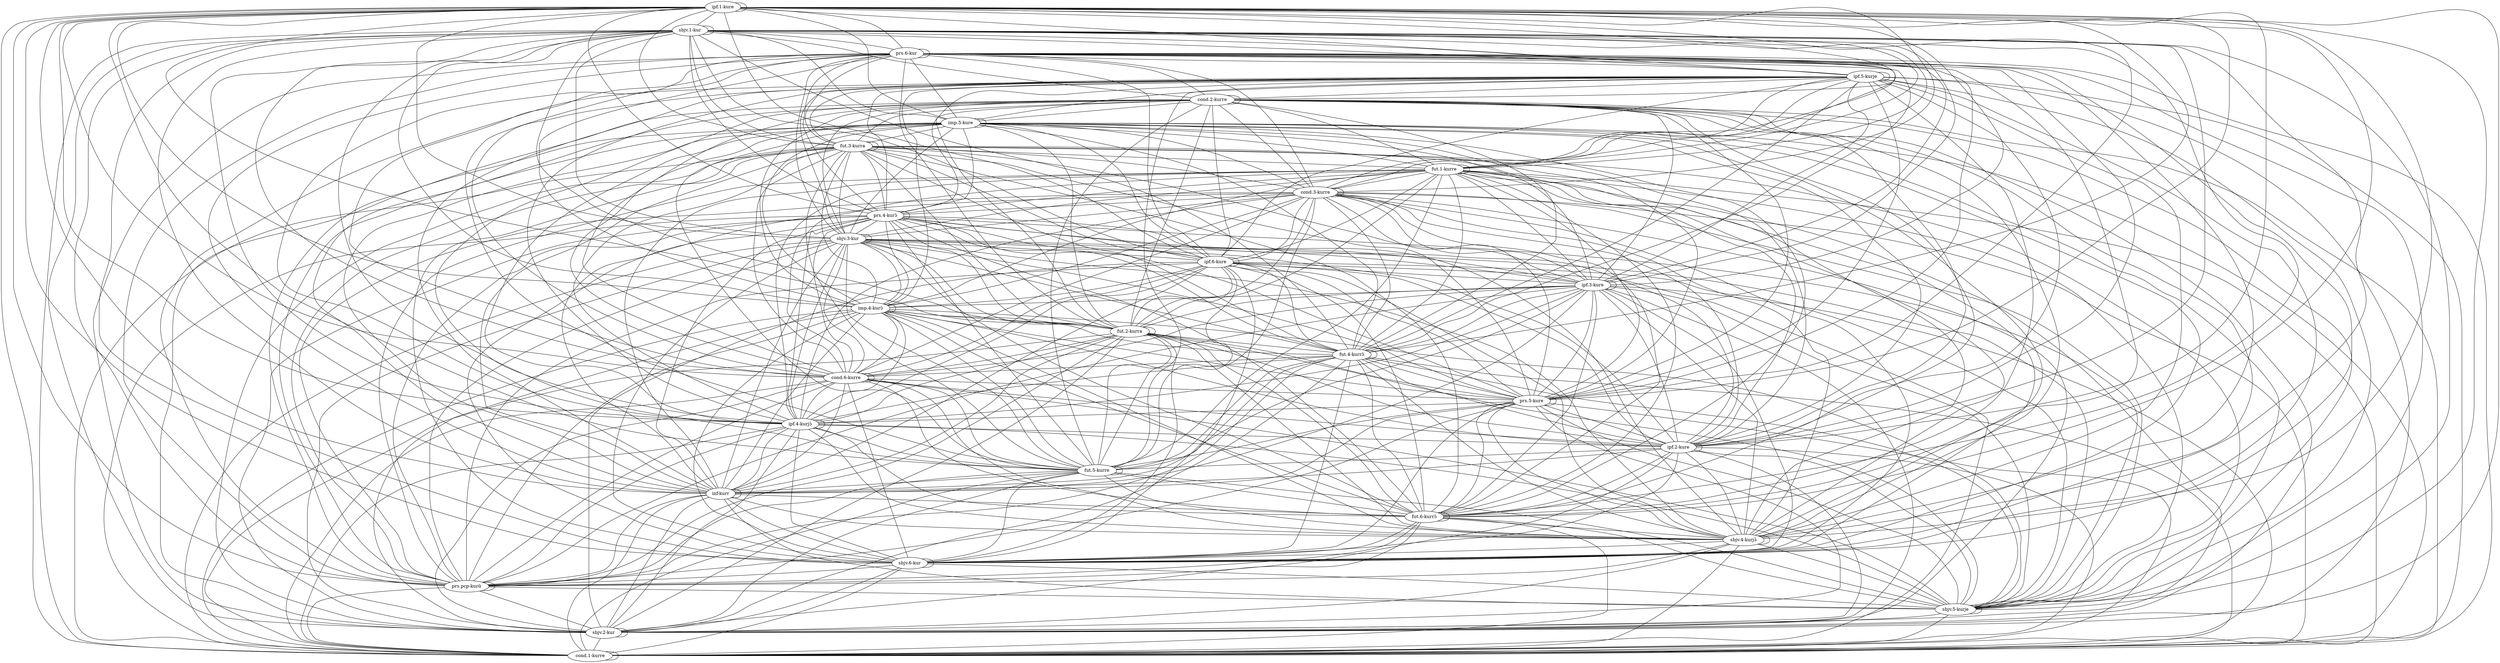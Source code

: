 graph  {
	node [label="\N"];
	"ipf.1-kurE"	 [cell="ipf.1",
		label="ipf.1-kure",
		tense=ipf,
		weight=1.0];
	"ipf.1-kurE" -- "ipf.1-kurE"	 [weight=1.0];
	"sbjv.1-kur"	 [cell="sbjv.1",
		label="sbjv.1-kur",
		tense=sbjv,
		weight=1.0];
	"ipf.1-kurE" -- "sbjv.1-kur"	 [weight=1.0];
	"prs.6-kur"	 [cell="prs.6",
		label="prs.6-kur",
		tense=prs,
		weight=1.0];
	"ipf.1-kurE" -- "prs.6-kur"	 [weight=1.0];
	"ipf.5-kurjE"	 [cell="ipf.5",
		label="ipf.5-kurje",
		tense=ipf,
		weight=1.0];
	"ipf.1-kurE" -- "ipf.5-kurjE"	 [weight=0.96];
	"cond.2-kurrE"	 [cell="cond.2",
		label="cond.2-kurre",
		tense=cond,
		weight=1.0];
	"ipf.1-kurE" -- "cond.2-kurrE"	 [weight=0.5];
	"imp.5-kurE"	 [cell="imp.5",
		label="imp.5-kure",
		tense=imp,
		weight=1.0];
	"ipf.1-kurE" -- "imp.5-kurE"	 [weight=1.0];
	"fut.3-kurra"	 [cell="fut.3",
		label="fut.3-kurra",
		tense=fut,
		weight=1.0];
	"ipf.1-kurE" -- "fut.3-kurra"	 [weight=0.5];
	"fut.1-kurrE"	 [cell="fut.1",
		label="fut.1-kurre",
		tense=fut,
		weight=1.0];
	"ipf.1-kurE" -- "fut.1-kurrE"	 [weight=0.5];
	"cond.3-kurrE"	 [cell="cond.3",
		label="cond.3-kurre",
		tense=cond,
		weight=1.0];
	"ipf.1-kurE" -- "cond.3-kurrE"	 [weight=0.5];
	"prs.4-kurô"	 [cell="prs.4",
		label="prs.4-kurɔ̃",
		tense=prs,
		weight=1.0];
	"ipf.1-kurE" -- "prs.4-kurô"	 [weight=1.0];
	"sbjv.3-kur"	 [cell="sbjv.3",
		label="sbjv.3-kur",
		tense=sbjv,
		weight=1.0];
	"ipf.1-kurE" -- "sbjv.3-kur"	 [weight=1.0];
	"ipf.6-kurE"	 [cell="ipf.6",
		label="ipf.6-kure",
		tense=ipf,
		weight=1.0];
	"ipf.1-kurE" -- "ipf.6-kurE"	 [weight=1.0];
	"ipf.3-kurE"	 [cell="ipf.3",
		label="ipf.3-kure",
		tense=ipf,
		weight=1.0];
	"ipf.1-kurE" -- "ipf.3-kurE"	 [weight=1.0];
	"imp.4-kurô"	 [cell="imp.4",
		label="imp.4-kurɔ̃",
		tense=imp,
		weight=1.0];
	"ipf.1-kurE" -- "imp.4-kurô"	 [weight=1.0];
	"fut.2-kurra"	 [cell="fut.2",
		label="fut.2-kurra",
		tense=fut,
		weight=1.0];
	"ipf.1-kurE" -- "fut.2-kurra"	 [weight=0.5];
	"fut.4-kurrô"	 [cell="fut.4",
		label="fut.4-kurrɔ̃",
		tense=fut,
		weight=1.0];
	"ipf.1-kurE" -- "fut.4-kurrô"	 [weight=0.5];
	"cond.6-kurrE"	 [cell="cond.6",
		label="cond.6-kurre",
		tense=cond,
		weight=1.0];
	"ipf.1-kurE" -- "cond.6-kurrE"	 [weight=0.5];
	"prs.5-kurE"	 [cell="prs.5",
		label="prs.5-kure",
		tense=prs,
		weight=1.0];
	"ipf.1-kurE" -- "prs.5-kurE"	 [weight=1.0];
	"ipf.4-kurjô"	 [cell="ipf.4",
		label="ipf.4-kurjɔ̃",
		tense=ipf,
		weight=1.0];
	"ipf.1-kurE" -- "ipf.4-kurjô"	 [weight=0.96];
	"ipf.2-kurE"	 [cell="ipf.2",
		label="ipf.2-kure",
		tense=ipf,
		weight=1.0];
	"ipf.1-kurE" -- "ipf.2-kurE"	 [weight=1.0];
	"fut.5-kurrE"	 [cell="fut.5",
		label="fut.5-kurre",
		tense=fut,
		weight=1.0];
	"ipf.1-kurE" -- "fut.5-kurrE"	 [weight=0.5];
	"inf-kurr"	 [cell=inf,
		label="inf-kurr",
		tense=inf,
		weight=1.0];
	"ipf.1-kurE" -- "inf-kurr"	 [weight=0.515];
	"fut.6-kurrô"	 [cell="fut.6",
		label="fut.6-kurrɔ̃",
		tense=fut,
		weight=1.0];
	"ipf.1-kurE" -- "fut.6-kurrô"	 [weight=0.5];
	"sbjv.4-kurjô"	 [cell="sbjv.4",
		label="sbjv.4-kurjɔ̃",
		tense=sbjv,
		weight=1.0];
	"ipf.1-kurE" -- "sbjv.4-kurjô"	 [weight=0.96];
	"sbjv.6-kur"	 [cell="sbjv.6",
		label="sbjv.6-kur",
		tense=sbjv,
		weight=1.0];
	"ipf.1-kurE" -- "sbjv.6-kur"	 [weight=1.0];
	"prs.pcp-kurâ"	 [cell="prs.pcp",
		label="prs.pcp-kurɑ̃",
		tense="prs.pcp",
		weight=1.0];
	"ipf.1-kurE" -- "prs.pcp-kurâ"	 [weight=1.0];
	"sbjv.5-kurjE"	 [cell="sbjv.5",
		label="sbjv.5-kurje",
		tense=sbjv,
		weight=1.0];
	"ipf.1-kurE" -- "sbjv.5-kurjE"	 [weight=0.96];
	"sbjv.2-kur"	 [cell="sbjv.2",
		label="sbjv.2-kur",
		tense=sbjv,
		weight=1.0];
	"ipf.1-kurE" -- "sbjv.2-kur"	 [weight=1.0];
	"cond.1-kurrE"	 [cell="cond.1",
		label="cond.1-kurre",
		tense=cond,
		weight=1.0];
	"ipf.1-kurE" -- "cond.1-kurrE"	 [weight=0.5];
	"sbjv.1-kur" -- "sbjv.1-kur"	 [weight=1.0];
	"sbjv.1-kur" -- "prs.6-kur"	 [weight=1.0];
	"sbjv.1-kur" -- "ipf.5-kurjE"	 [weight=0.975];
	"sbjv.1-kur" -- "cond.2-kurrE"	 [weight=0.5];
	"sbjv.1-kur" -- "imp.5-kurE"	 [weight=1.0];
	"sbjv.1-kur" -- "fut.3-kurra"	 [weight=0.5];
	"sbjv.1-kur" -- "fut.1-kurrE"	 [weight=0.5];
	"sbjv.1-kur" -- "cond.3-kurrE"	 [weight=0.5];
	"sbjv.1-kur" -- "prs.4-kurô"	 [weight=1.0];
	"sbjv.1-kur" -- "sbjv.3-kur"	 [weight=1.0];
	"sbjv.1-kur" -- "ipf.6-kurE"	 [weight=1.0];
	"sbjv.1-kur" -- "ipf.3-kurE"	 [weight=1.0];
	"sbjv.1-kur" -- "imp.4-kurô"	 [weight=1.0];
	"sbjv.1-kur" -- "fut.2-kurra"	 [weight=0.5];
	"sbjv.1-kur" -- "fut.4-kurrô"	 [weight=0.5];
	"sbjv.1-kur" -- "cond.6-kurrE"	 [weight=0.5];
	"sbjv.1-kur" -- "prs.5-kurE"	 [weight=1.0];
	"sbjv.1-kur" -- "ipf.4-kurjô"	 [weight=0.975];
	"sbjv.1-kur" -- "ipf.2-kurE"	 [weight=1.0];
	"sbjv.1-kur" -- "fut.5-kurrE"	 [weight=0.5];
	"sbjv.1-kur" -- "inf-kurr"	 [weight=0.515];
	"sbjv.1-kur" -- "fut.6-kurrô"	 [weight=0.5];
	"sbjv.1-kur" -- "sbjv.4-kurjô"	 [weight=0.975];
	"sbjv.1-kur" -- "sbjv.6-kur"	 [weight=1.0];
	"sbjv.1-kur" -- "prs.pcp-kurâ"	 [weight=1.0];
	"sbjv.1-kur" -- "sbjv.5-kurjE"	 [weight=0.975];
	"sbjv.1-kur" -- "sbjv.2-kur"	 [weight=1.0];
	"sbjv.1-kur" -- "cond.1-kurrE"	 [weight=0.5];
	"prs.6-kur" -- "prs.6-kur"	 [weight=1.0];
	"prs.6-kur" -- "ipf.5-kurjE"	 [weight=0.915];
	"prs.6-kur" -- "cond.2-kurrE"	 [weight=0.5];
	"prs.6-kur" -- "imp.5-kurE"	 [weight=1.0];
	"prs.6-kur" -- "fut.3-kurra"	 [weight=0.5];
	"prs.6-kur" -- "fut.1-kurrE"	 [weight=0.5];
	"prs.6-kur" -- "cond.3-kurrE"	 [weight=0.5];
	"prs.6-kur" -- "prs.4-kurô"	 [weight=1.0];
	"prs.6-kur" -- "sbjv.3-kur"	 [weight=1.0];
	"prs.6-kur" -- "ipf.6-kurE"	 [weight=1.0];
	"prs.6-kur" -- "ipf.3-kurE"	 [weight=1.0];
	"prs.6-kur" -- "imp.4-kurô"	 [weight=1.0];
	"prs.6-kur" -- "fut.2-kurra"	 [weight=0.5];
	"prs.6-kur" -- "fut.4-kurrô"	 [weight=0.5];
	"prs.6-kur" -- "cond.6-kurrE"	 [weight=0.5];
	"prs.6-kur" -- "prs.5-kurE"	 [weight=1.0];
	"prs.6-kur" -- "ipf.4-kurjô"	 [weight=0.915];
	"prs.6-kur" -- "ipf.2-kurE"	 [weight=1.0];
	"prs.6-kur" -- "fut.5-kurrE"	 [weight=0.5];
	"prs.6-kur" -- "inf-kurr"	 [weight=0.515];
	"prs.6-kur" -- "fut.6-kurrô"	 [weight=0.5];
	"prs.6-kur" -- "sbjv.4-kurjô"	 [weight=0.915];
	"prs.6-kur" -- "sbjv.6-kur"	 [weight=1.0];
	"prs.6-kur" -- "prs.pcp-kurâ"	 [weight=1.0];
	"prs.6-kur" -- "sbjv.5-kurjE"	 [weight=0.915];
	"prs.6-kur" -- "sbjv.2-kur"	 [weight=1.0];
	"prs.6-kur" -- "cond.1-kurrE"	 [weight=0.5];
	"ipf.5-kurjE" -- "ipf.5-kurjE"	 [weight=1.0];
	"ipf.5-kurjE" -- "cond.2-kurrE"	 [weight=0.5];
	"ipf.5-kurjE" -- "imp.5-kurE"	 [weight=0.96];
	"ipf.5-kurjE" -- "fut.3-kurra"	 [weight=0.5];
	"ipf.5-kurjE" -- "fut.1-kurrE"	 [weight=0.5];
	"ipf.5-kurjE" -- "cond.3-kurrE"	 [weight=0.5];
	"ipf.5-kurjE" -- "prs.4-kurô"	 [weight=0.96];
	"ipf.5-kurjE" -- "sbjv.3-kur"	 [weight=0.975];
	"ipf.5-kurjE" -- "ipf.6-kurE"	 [weight=0.96];
	"ipf.5-kurjE" -- "ipf.3-kurE"	 [weight=0.96];
	"ipf.5-kurjE" -- "imp.4-kurô"	 [weight=0.96];
	"ipf.5-kurjE" -- "fut.2-kurra"	 [weight=0.5];
	"ipf.5-kurjE" -- "fut.4-kurrô"	 [weight=0.5];
	"ipf.5-kurjE" -- "cond.6-kurrE"	 [weight=0.5];
	"ipf.5-kurjE" -- "prs.5-kurE"	 [weight=0.96];
	"ipf.5-kurjE" -- "ipf.4-kurjô"	 [weight=1.0];
	"ipf.5-kurjE" -- "ipf.2-kurE"	 [weight=0.96];
	"ipf.5-kurjE" -- "fut.5-kurrE"	 [weight=0.5];
	"ipf.5-kurjE" -- "inf-kurr"	 [weight=0.52];
	"ipf.5-kurjE" -- "fut.6-kurrô"	 [weight=0.5];
	"ipf.5-kurjE" -- "sbjv.4-kurjô"	 [weight=1.0];
	"ipf.5-kurjE" -- "sbjv.6-kur"	 [weight=0.975];
	"ipf.5-kurjE" -- "prs.pcp-kurâ"	 [weight=0.96];
	"ipf.5-kurjE" -- "sbjv.5-kurjE"	 [weight=1.0];
	"ipf.5-kurjE" -- "sbjv.2-kur"	 [weight=0.975];
	"ipf.5-kurjE" -- "cond.1-kurrE"	 [weight=0.5];
	"cond.2-kurrE" -- "cond.2-kurrE"	 [weight=1.0];
	"cond.2-kurrE" -- "imp.5-kurE"	 [weight=0.5];
	"cond.2-kurrE" -- "fut.3-kurra"	 [weight=1.0];
	"cond.2-kurrE" -- "fut.1-kurrE"	 [weight=1.0];
	"cond.2-kurrE" -- "cond.3-kurrE"	 [weight=1.0];
	"cond.2-kurrE" -- "prs.4-kurô"	 [weight=0.5];
	"cond.2-kurrE" -- "sbjv.3-kur"	 [weight=0.5];
	"cond.2-kurrE" -- "ipf.6-kurE"	 [weight=0.5];
	"cond.2-kurrE" -- "ipf.3-kurE"	 [weight=0.5];
	"cond.2-kurrE" -- "imp.4-kurô"	 [weight=0.5];
	"cond.2-kurrE" -- "fut.2-kurra"	 [weight=1.0];
	"cond.2-kurrE" -- "fut.4-kurrô"	 [weight=1.0];
	"cond.2-kurrE" -- "cond.6-kurrE"	 [weight=1.0];
	"cond.2-kurrE" -- "prs.5-kurE"	 [weight=0.5];
	"cond.2-kurrE" -- "ipf.4-kurjô"	 [weight=0.5];
	"cond.2-kurrE" -- "ipf.2-kurE"	 [weight=0.5];
	"cond.2-kurrE" -- "fut.5-kurrE"	 [weight=1.0];
	"cond.2-kurrE" -- "inf-kurr"	 [weight=1.0];
	"cond.2-kurrE" -- "fut.6-kurrô"	 [weight=1.0];
	"cond.2-kurrE" -- "sbjv.4-kurjô"	 [weight=0.5];
	"cond.2-kurrE" -- "sbjv.6-kur"	 [weight=0.5];
	"cond.2-kurrE" -- "prs.pcp-kurâ"	 [weight=0.5];
	"cond.2-kurrE" -- "sbjv.5-kurjE"	 [weight=0.5];
	"cond.2-kurrE" -- "sbjv.2-kur"	 [weight=0.5];
	"cond.2-kurrE" -- "cond.1-kurrE"	 [weight=1.0];
	"imp.5-kurE" -- "imp.5-kurE"	 [weight=1.0];
	"imp.5-kurE" -- "fut.3-kurra"	 [weight=0.5];
	"imp.5-kurE" -- "fut.1-kurrE"	 [weight=0.5];
	"imp.5-kurE" -- "cond.3-kurrE"	 [weight=0.5];
	"imp.5-kurE" -- "prs.4-kurô"	 [weight=1.0];
	"imp.5-kurE" -- "sbjv.3-kur"	 [weight=1.0];
	"imp.5-kurE" -- "ipf.6-kurE"	 [weight=1.0];
	"imp.5-kurE" -- "ipf.3-kurE"	 [weight=1.0];
	"imp.5-kurE" -- "imp.4-kurô"	 [weight=1.0];
	"imp.5-kurE" -- "fut.2-kurra"	 [weight=0.5];
	"imp.5-kurE" -- "fut.4-kurrô"	 [weight=0.5];
	"imp.5-kurE" -- "cond.6-kurrE"	 [weight=0.5];
	"imp.5-kurE" -- "prs.5-kurE"	 [weight=1.0];
	"imp.5-kurE" -- "ipf.4-kurjô"	 [weight=0.96];
	"imp.5-kurE" -- "ipf.2-kurE"	 [weight=1.0];
	"imp.5-kurE" -- "fut.5-kurrE"	 [weight=0.5];
	"imp.5-kurE" -- "inf-kurr"	 [weight=0.52];
	"imp.5-kurE" -- "fut.6-kurrô"	 [weight=0.5];
	"imp.5-kurE" -- "sbjv.4-kurjô"	 [weight=0.96];
	"imp.5-kurE" -- "sbjv.6-kur"	 [weight=1.0];
	"imp.5-kurE" -- "prs.pcp-kurâ"	 [weight=1.0];
	"imp.5-kurE" -- "sbjv.5-kurjE"	 [weight=0.96];
	"imp.5-kurE" -- "sbjv.2-kur"	 [weight=1.0];
	"imp.5-kurE" -- "cond.1-kurrE"	 [weight=0.5];
	"fut.3-kurra" -- "fut.3-kurra"	 [weight=1.0];
	"fut.3-kurra" -- "fut.1-kurrE"	 [weight=1.0];
	"fut.3-kurra" -- "cond.3-kurrE"	 [weight=1.0];
	"fut.3-kurra" -- "prs.4-kurô"	 [weight=0.5];
	"fut.3-kurra" -- "sbjv.3-kur"	 [weight=0.5];
	"fut.3-kurra" -- "ipf.6-kurE"	 [weight=0.5];
	"fut.3-kurra" -- "ipf.3-kurE"	 [weight=0.5];
	"fut.3-kurra" -- "imp.4-kurô"	 [weight=0.5];
	"fut.3-kurra" -- "fut.2-kurra"	 [weight=1.0];
	"fut.3-kurra" -- "fut.4-kurrô"	 [weight=1.0];
	"fut.3-kurra" -- "cond.6-kurrE"	 [weight=1.0];
	"fut.3-kurra" -- "prs.5-kurE"	 [weight=0.5];
	"fut.3-kurra" -- "ipf.4-kurjô"	 [weight=0.5];
	"fut.3-kurra" -- "ipf.2-kurE"	 [weight=0.5];
	"fut.3-kurra" -- "fut.5-kurrE"	 [weight=1.0];
	"fut.3-kurra" -- "inf-kurr"	 [weight=1.0];
	"fut.3-kurra" -- "fut.6-kurrô"	 [weight=1.0];
	"fut.3-kurra" -- "sbjv.4-kurjô"	 [weight=0.5];
	"fut.3-kurra" -- "sbjv.6-kur"	 [weight=0.5];
	"fut.3-kurra" -- "prs.pcp-kurâ"	 [weight=0.5];
	"fut.3-kurra" -- "sbjv.5-kurjE"	 [weight=0.5];
	"fut.3-kurra" -- "sbjv.2-kur"	 [weight=0.5];
	"fut.3-kurra" -- "cond.1-kurrE"	 [weight=1.0];
	"fut.1-kurrE" -- "fut.1-kurrE"	 [weight=1.0];
	"fut.1-kurrE" -- "cond.3-kurrE"	 [weight=1.0];
	"fut.1-kurrE" -- "prs.4-kurô"	 [weight=0.5];
	"fut.1-kurrE" -- "sbjv.3-kur"	 [weight=0.5];
	"fut.1-kurrE" -- "ipf.6-kurE"	 [weight=0.5];
	"fut.1-kurrE" -- "ipf.3-kurE"	 [weight=0.5];
	"fut.1-kurrE" -- "imp.4-kurô"	 [weight=0.5];
	"fut.1-kurrE" -- "fut.2-kurra"	 [weight=1.0];
	"fut.1-kurrE" -- "fut.4-kurrô"	 [weight=1.0];
	"fut.1-kurrE" -- "cond.6-kurrE"	 [weight=1.0];
	"fut.1-kurrE" -- "prs.5-kurE"	 [weight=0.5];
	"fut.1-kurrE" -- "ipf.4-kurjô"	 [weight=0.5];
	"fut.1-kurrE" -- "ipf.2-kurE"	 [weight=0.5];
	"fut.1-kurrE" -- "fut.5-kurrE"	 [weight=1.0];
	"fut.1-kurrE" -- "inf-kurr"	 [weight=1.0];
	"fut.1-kurrE" -- "fut.6-kurrô"	 [weight=1.0];
	"fut.1-kurrE" -- "sbjv.4-kurjô"	 [weight=0.5];
	"fut.1-kurrE" -- "sbjv.6-kur"	 [weight=0.5];
	"fut.1-kurrE" -- "prs.pcp-kurâ"	 [weight=0.5];
	"fut.1-kurrE" -- "sbjv.5-kurjE"	 [weight=0.5];
	"fut.1-kurrE" -- "sbjv.2-kur"	 [weight=0.5];
	"fut.1-kurrE" -- "cond.1-kurrE"	 [weight=1.0];
	"cond.3-kurrE" -- "cond.3-kurrE"	 [weight=1.0];
	"cond.3-kurrE" -- "prs.4-kurô"	 [weight=0.5];
	"cond.3-kurrE" -- "sbjv.3-kur"	 [weight=0.5];
	"cond.3-kurrE" -- "ipf.6-kurE"	 [weight=0.5];
	"cond.3-kurrE" -- "ipf.3-kurE"	 [weight=0.5];
	"cond.3-kurrE" -- "imp.4-kurô"	 [weight=0.5];
	"cond.3-kurrE" -- "fut.2-kurra"	 [weight=1.0];
	"cond.3-kurrE" -- "fut.4-kurrô"	 [weight=1.0];
	"cond.3-kurrE" -- "cond.6-kurrE"	 [weight=1.0];
	"cond.3-kurrE" -- "prs.5-kurE"	 [weight=0.5];
	"cond.3-kurrE" -- "ipf.4-kurjô"	 [weight=0.5];
	"cond.3-kurrE" -- "ipf.2-kurE"	 [weight=0.5];
	"cond.3-kurrE" -- "fut.5-kurrE"	 [weight=1.0];
	"cond.3-kurrE" -- "inf-kurr"	 [weight=1.0];
	"cond.3-kurrE" -- "fut.6-kurrô"	 [weight=1.0];
	"cond.3-kurrE" -- "sbjv.4-kurjô"	 [weight=0.5];
	"cond.3-kurrE" -- "sbjv.6-kur"	 [weight=0.5];
	"cond.3-kurrE" -- "prs.pcp-kurâ"	 [weight=0.5];
	"cond.3-kurrE" -- "sbjv.5-kurjE"	 [weight=0.5];
	"cond.3-kurrE" -- "sbjv.2-kur"	 [weight=0.5];
	"cond.3-kurrE" -- "cond.1-kurrE"	 [weight=1.0];
	"prs.4-kurô" -- "prs.4-kurô"	 [weight=1.0];
	"prs.4-kurô" -- "sbjv.3-kur"	 [weight=1.0];
	"prs.4-kurô" -- "ipf.6-kurE"	 [weight=1.0];
	"prs.4-kurô" -- "ipf.3-kurE"	 [weight=1.0];
	"prs.4-kurô" -- "imp.4-kurô"	 [weight=1.0];
	"prs.4-kurô" -- "fut.2-kurra"	 [weight=0.5];
	"prs.4-kurô" -- "fut.4-kurrô"	 [weight=0.5];
	"prs.4-kurô" -- "cond.6-kurrE"	 [weight=0.5];
	"prs.4-kurô" -- "prs.5-kurE"	 [weight=1.0];
	"prs.4-kurô" -- "ipf.4-kurjô"	 [weight=0.96];
	"prs.4-kurô" -- "ipf.2-kurE"	 [weight=1.0];
	"prs.4-kurô" -- "fut.5-kurrE"	 [weight=0.5];
	"prs.4-kurô" -- "inf-kurr"	 [weight=0.52];
	"prs.4-kurô" -- "fut.6-kurrô"	 [weight=0.5];
	"prs.4-kurô" -- "sbjv.4-kurjô"	 [weight=0.96];
	"prs.4-kurô" -- "sbjv.6-kur"	 [weight=1.0];
	"prs.4-kurô" -- "prs.pcp-kurâ"	 [weight=1.0];
	"prs.4-kurô" -- "sbjv.5-kurjE"	 [weight=0.96];
	"prs.4-kurô" -- "sbjv.2-kur"	 [weight=1.0];
	"prs.4-kurô" -- "cond.1-kurrE"	 [weight=0.5];
	"sbjv.3-kur" -- "sbjv.3-kur"	 [weight=1.0];
	"sbjv.3-kur" -- "ipf.6-kurE"	 [weight=1.0];
	"sbjv.3-kur" -- "ipf.3-kurE"	 [weight=1.0];
	"sbjv.3-kur" -- "imp.4-kurô"	 [weight=1.0];
	"sbjv.3-kur" -- "fut.2-kurra"	 [weight=0.5];
	"sbjv.3-kur" -- "fut.4-kurrô"	 [weight=0.5];
	"sbjv.3-kur" -- "cond.6-kurrE"	 [weight=0.5];
	"sbjv.3-kur" -- "prs.5-kurE"	 [weight=1.0];
	"sbjv.3-kur" -- "ipf.4-kurjô"	 [weight=0.975];
	"sbjv.3-kur" -- "ipf.2-kurE"	 [weight=1.0];
	"sbjv.3-kur" -- "fut.5-kurrE"	 [weight=0.5];
	"sbjv.3-kur" -- "inf-kurr"	 [weight=0.515];
	"sbjv.3-kur" -- "fut.6-kurrô"	 [weight=0.5];
	"sbjv.3-kur" -- "sbjv.4-kurjô"	 [weight=0.975];
	"sbjv.3-kur" -- "sbjv.6-kur"	 [weight=1.0];
	"sbjv.3-kur" -- "prs.pcp-kurâ"	 [weight=1.0];
	"sbjv.3-kur" -- "sbjv.5-kurjE"	 [weight=0.975];
	"sbjv.3-kur" -- "sbjv.2-kur"	 [weight=1.0];
	"sbjv.3-kur" -- "cond.1-kurrE"	 [weight=0.5];
	"ipf.6-kurE" -- "ipf.6-kurE"	 [weight=1.0];
	"ipf.6-kurE" -- "ipf.3-kurE"	 [weight=1.0];
	"ipf.6-kurE" -- "imp.4-kurô"	 [weight=1.0];
	"ipf.6-kurE" -- "fut.2-kurra"	 [weight=0.5];
	"ipf.6-kurE" -- "fut.4-kurrô"	 [weight=0.5];
	"ipf.6-kurE" -- "cond.6-kurrE"	 [weight=0.5];
	"ipf.6-kurE" -- "prs.5-kurE"	 [weight=1.0];
	"ipf.6-kurE" -- "ipf.4-kurjô"	 [weight=0.96];
	"ipf.6-kurE" -- "ipf.2-kurE"	 [weight=1.0];
	"ipf.6-kurE" -- "fut.5-kurrE"	 [weight=0.5];
	"ipf.6-kurE" -- "inf-kurr"	 [weight=0.515];
	"ipf.6-kurE" -- "fut.6-kurrô"	 [weight=0.5];
	"ipf.6-kurE" -- "sbjv.4-kurjô"	 [weight=0.96];
	"ipf.6-kurE" -- "sbjv.6-kur"	 [weight=1.0];
	"ipf.6-kurE" -- "prs.pcp-kurâ"	 [weight=1.0];
	"ipf.6-kurE" -- "sbjv.5-kurjE"	 [weight=0.96];
	"ipf.6-kurE" -- "sbjv.2-kur"	 [weight=1.0];
	"ipf.6-kurE" -- "cond.1-kurrE"	 [weight=0.5];
	"ipf.3-kurE" -- "ipf.3-kurE"	 [weight=1.0];
	"ipf.3-kurE" -- "imp.4-kurô"	 [weight=1.0];
	"ipf.3-kurE" -- "fut.2-kurra"	 [weight=0.5];
	"ipf.3-kurE" -- "fut.4-kurrô"	 [weight=0.5];
	"ipf.3-kurE" -- "cond.6-kurrE"	 [weight=0.5];
	"ipf.3-kurE" -- "prs.5-kurE"	 [weight=1.0];
	"ipf.3-kurE" -- "ipf.4-kurjô"	 [weight=0.96];
	"ipf.3-kurE" -- "ipf.2-kurE"	 [weight=1.0];
	"ipf.3-kurE" -- "fut.5-kurrE"	 [weight=0.5];
	"ipf.3-kurE" -- "inf-kurr"	 [weight=0.515];
	"ipf.3-kurE" -- "fut.6-kurrô"	 [weight=0.5];
	"ipf.3-kurE" -- "sbjv.4-kurjô"	 [weight=0.96];
	"ipf.3-kurE" -- "sbjv.6-kur"	 [weight=1.0];
	"ipf.3-kurE" -- "prs.pcp-kurâ"	 [weight=1.0];
	"ipf.3-kurE" -- "sbjv.5-kurjE"	 [weight=0.96];
	"ipf.3-kurE" -- "sbjv.2-kur"	 [weight=1.0];
	"ipf.3-kurE" -- "cond.1-kurrE"	 [weight=0.5];
	"imp.4-kurô" -- "imp.4-kurô"	 [weight=1.0];
	"imp.4-kurô" -- "fut.2-kurra"	 [weight=0.5];
	"imp.4-kurô" -- "fut.4-kurrô"	 [weight=0.5];
	"imp.4-kurô" -- "cond.6-kurrE"	 [weight=0.5];
	"imp.4-kurô" -- "prs.5-kurE"	 [weight=1.0];
	"imp.4-kurô" -- "ipf.4-kurjô"	 [weight=0.96];
	"imp.4-kurô" -- "ipf.2-kurE"	 [weight=1.0];
	"imp.4-kurô" -- "fut.5-kurrE"	 [weight=0.5];
	"imp.4-kurô" -- "inf-kurr"	 [weight=0.52];
	"imp.4-kurô" -- "fut.6-kurrô"	 [weight=0.5];
	"imp.4-kurô" -- "sbjv.4-kurjô"	 [weight=0.96];
	"imp.4-kurô" -- "sbjv.6-kur"	 [weight=1.0];
	"imp.4-kurô" -- "prs.pcp-kurâ"	 [weight=1.0];
	"imp.4-kurô" -- "sbjv.5-kurjE"	 [weight=0.96];
	"imp.4-kurô" -- "sbjv.2-kur"	 [weight=1.0];
	"imp.4-kurô" -- "cond.1-kurrE"	 [weight=0.5];
	"fut.2-kurra" -- "fut.2-kurra"	 [weight=1.0];
	"fut.2-kurra" -- "fut.4-kurrô"	 [weight=1.0];
	"fut.2-kurra" -- "cond.6-kurrE"	 [weight=1.0];
	"fut.2-kurra" -- "prs.5-kurE"	 [weight=0.5];
	"fut.2-kurra" -- "ipf.4-kurjô"	 [weight=0.5];
	"fut.2-kurra" -- "ipf.2-kurE"	 [weight=0.5];
	"fut.2-kurra" -- "fut.5-kurrE"	 [weight=1.0];
	"fut.2-kurra" -- "inf-kurr"	 [weight=1.0];
	"fut.2-kurra" -- "fut.6-kurrô"	 [weight=1.0];
	"fut.2-kurra" -- "sbjv.4-kurjô"	 [weight=0.5];
	"fut.2-kurra" -- "sbjv.6-kur"	 [weight=0.5];
	"fut.2-kurra" -- "prs.pcp-kurâ"	 [weight=0.5];
	"fut.2-kurra" -- "sbjv.5-kurjE"	 [weight=0.5];
	"fut.2-kurra" -- "sbjv.2-kur"	 [weight=0.5];
	"fut.2-kurra" -- "cond.1-kurrE"	 [weight=1.0];
	"fut.4-kurrô" -- "fut.4-kurrô"	 [weight=1.0];
	"fut.4-kurrô" -- "cond.6-kurrE"	 [weight=1.0];
	"fut.4-kurrô" -- "prs.5-kurE"	 [weight=0.5];
	"fut.4-kurrô" -- "ipf.4-kurjô"	 [weight=0.5];
	"fut.4-kurrô" -- "ipf.2-kurE"	 [weight=0.5];
	"fut.4-kurrô" -- "fut.5-kurrE"	 [weight=1.0];
	"fut.4-kurrô" -- "inf-kurr"	 [weight=1.0];
	"fut.4-kurrô" -- "fut.6-kurrô"	 [weight=1.0];
	"fut.4-kurrô" -- "sbjv.4-kurjô"	 [weight=0.5];
	"fut.4-kurrô" -- "sbjv.6-kur"	 [weight=0.5];
	"fut.4-kurrô" -- "prs.pcp-kurâ"	 [weight=0.5];
	"fut.4-kurrô" -- "sbjv.5-kurjE"	 [weight=0.5];
	"fut.4-kurrô" -- "sbjv.2-kur"	 [weight=0.5];
	"fut.4-kurrô" -- "cond.1-kurrE"	 [weight=1.0];
	"cond.6-kurrE" -- "cond.6-kurrE"	 [weight=1.0];
	"cond.6-kurrE" -- "prs.5-kurE"	 [weight=0.5];
	"cond.6-kurrE" -- "ipf.4-kurjô"	 [weight=0.5];
	"cond.6-kurrE" -- "ipf.2-kurE"	 [weight=0.5];
	"cond.6-kurrE" -- "fut.5-kurrE"	 [weight=1.0];
	"cond.6-kurrE" -- "inf-kurr"	 [weight=1.0];
	"cond.6-kurrE" -- "fut.6-kurrô"	 [weight=1.0];
	"cond.6-kurrE" -- "sbjv.4-kurjô"	 [weight=0.5];
	"cond.6-kurrE" -- "sbjv.6-kur"	 [weight=0.5];
	"cond.6-kurrE" -- "prs.pcp-kurâ"	 [weight=0.5];
	"cond.6-kurrE" -- "sbjv.5-kurjE"	 [weight=0.5];
	"cond.6-kurrE" -- "sbjv.2-kur"	 [weight=0.5];
	"cond.6-kurrE" -- "cond.1-kurrE"	 [weight=1.0];
	"prs.5-kurE" -- "prs.5-kurE"	 [weight=1.0];
	"prs.5-kurE" -- "ipf.4-kurjô"	 [weight=0.96];
	"prs.5-kurE" -- "ipf.2-kurE"	 [weight=1.0];
	"prs.5-kurE" -- "fut.5-kurrE"	 [weight=0.5];
	"prs.5-kurE" -- "inf-kurr"	 [weight=0.52];
	"prs.5-kurE" -- "fut.6-kurrô"	 [weight=0.5];
	"prs.5-kurE" -- "sbjv.4-kurjô"	 [weight=0.96];
	"prs.5-kurE" -- "sbjv.6-kur"	 [weight=1.0];
	"prs.5-kurE" -- "prs.pcp-kurâ"	 [weight=1.0];
	"prs.5-kurE" -- "sbjv.5-kurjE"	 [weight=0.96];
	"prs.5-kurE" -- "sbjv.2-kur"	 [weight=1.0];
	"prs.5-kurE" -- "cond.1-kurrE"	 [weight=0.5];
	"ipf.4-kurjô" -- "ipf.4-kurjô"	 [weight=1.0];
	"ipf.4-kurjô" -- "ipf.2-kurE"	 [weight=0.96];
	"ipf.4-kurjô" -- "fut.5-kurrE"	 [weight=0.5];
	"ipf.4-kurjô" -- "inf-kurr"	 [weight=0.52];
	"ipf.4-kurjô" -- "fut.6-kurrô"	 [weight=0.5];
	"ipf.4-kurjô" -- "sbjv.4-kurjô"	 [weight=1.0];
	"ipf.4-kurjô" -- "sbjv.6-kur"	 [weight=0.975];
	"ipf.4-kurjô" -- "prs.pcp-kurâ"	 [weight=0.96];
	"ipf.4-kurjô" -- "sbjv.5-kurjE"	 [weight=1.0];
	"ipf.4-kurjô" -- "sbjv.2-kur"	 [weight=0.975];
	"ipf.4-kurjô" -- "cond.1-kurrE"	 [weight=0.5];
	"ipf.2-kurE" -- "ipf.2-kurE"	 [weight=1.0];
	"ipf.2-kurE" -- "fut.5-kurrE"	 [weight=0.5];
	"ipf.2-kurE" -- "inf-kurr"	 [weight=0.515];
	"ipf.2-kurE" -- "fut.6-kurrô"	 [weight=0.5];
	"ipf.2-kurE" -- "sbjv.4-kurjô"	 [weight=0.96];
	"ipf.2-kurE" -- "sbjv.6-kur"	 [weight=1.0];
	"ipf.2-kurE" -- "prs.pcp-kurâ"	 [weight=1.0];
	"ipf.2-kurE" -- "sbjv.5-kurjE"	 [weight=0.96];
	"ipf.2-kurE" -- "sbjv.2-kur"	 [weight=1.0];
	"ipf.2-kurE" -- "cond.1-kurrE"	 [weight=0.5];
	"fut.5-kurrE" -- "fut.5-kurrE"	 [weight=1.0];
	"fut.5-kurrE" -- "inf-kurr"	 [weight=1.0];
	"fut.5-kurrE" -- "fut.6-kurrô"	 [weight=1.0];
	"fut.5-kurrE" -- "sbjv.4-kurjô"	 [weight=0.5];
	"fut.5-kurrE" -- "sbjv.6-kur"	 [weight=0.5];
	"fut.5-kurrE" -- "prs.pcp-kurâ"	 [weight=0.5];
	"fut.5-kurrE" -- "sbjv.5-kurjE"	 [weight=0.5];
	"fut.5-kurrE" -- "sbjv.2-kur"	 [weight=0.5];
	"fut.5-kurrE" -- "cond.1-kurrE"	 [weight=1.0];
	"inf-kurr" -- "inf-kurr"	 [weight=1.0];
	"inf-kurr" -- "fut.6-kurrô"	 [weight=1.0];
	"inf-kurr" -- "sbjv.4-kurjô"	 [weight=0.52];
	"inf-kurr" -- "sbjv.6-kur"	 [weight=0.515];
	"inf-kurr" -- "prs.pcp-kurâ"	 [weight=0.515];
	"inf-kurr" -- "sbjv.5-kurjE"	 [weight=0.52];
	"inf-kurr" -- "sbjv.2-kur"	 [weight=0.515];
	"inf-kurr" -- "cond.1-kurrE"	 [weight=1.0];
	"fut.6-kurrô" -- "fut.6-kurrô"	 [weight=1.0];
	"fut.6-kurrô" -- "sbjv.4-kurjô"	 [weight=0.5];
	"fut.6-kurrô" -- "sbjv.6-kur"	 [weight=0.5];
	"fut.6-kurrô" -- "prs.pcp-kurâ"	 [weight=0.5];
	"fut.6-kurrô" -- "sbjv.5-kurjE"	 [weight=0.5];
	"fut.6-kurrô" -- "sbjv.2-kur"	 [weight=0.5];
	"fut.6-kurrô" -- "cond.1-kurrE"	 [weight=1.0];
	"sbjv.4-kurjô" -- "sbjv.4-kurjô"	 [weight=1.0];
	"sbjv.4-kurjô" -- "sbjv.6-kur"	 [weight=0.975];
	"sbjv.4-kurjô" -- "prs.pcp-kurâ"	 [weight=0.96];
	"sbjv.4-kurjô" -- "sbjv.5-kurjE"	 [weight=1.0];
	"sbjv.4-kurjô" -- "sbjv.2-kur"	 [weight=0.975];
	"sbjv.4-kurjô" -- "cond.1-kurrE"	 [weight=0.5];
	"sbjv.6-kur" -- "sbjv.6-kur"	 [weight=1.0];
	"sbjv.6-kur" -- "prs.pcp-kurâ"	 [weight=1.0];
	"sbjv.6-kur" -- "sbjv.5-kurjE"	 [weight=0.975];
	"sbjv.6-kur" -- "sbjv.2-kur"	 [weight=1.0];
	"sbjv.6-kur" -- "cond.1-kurrE"	 [weight=0.5];
	"prs.pcp-kurâ" -- "prs.pcp-kurâ"	 [weight=1.0];
	"prs.pcp-kurâ" -- "sbjv.5-kurjE"	 [weight=0.96];
	"prs.pcp-kurâ" -- "sbjv.2-kur"	 [weight=1.0];
	"prs.pcp-kurâ" -- "cond.1-kurrE"	 [weight=0.5];
	"sbjv.5-kurjE" -- "sbjv.5-kurjE"	 [weight=1.0];
	"sbjv.5-kurjE" -- "sbjv.2-kur"	 [weight=0.975];
	"sbjv.5-kurjE" -- "cond.1-kurrE"	 [weight=0.5];
	"sbjv.2-kur" -- "sbjv.2-kur"	 [weight=1.0];
	"sbjv.2-kur" -- "cond.1-kurrE"	 [weight=0.5];
	"cond.1-kurrE" -- "cond.1-kurrE"	 [weight=1.0];
}
